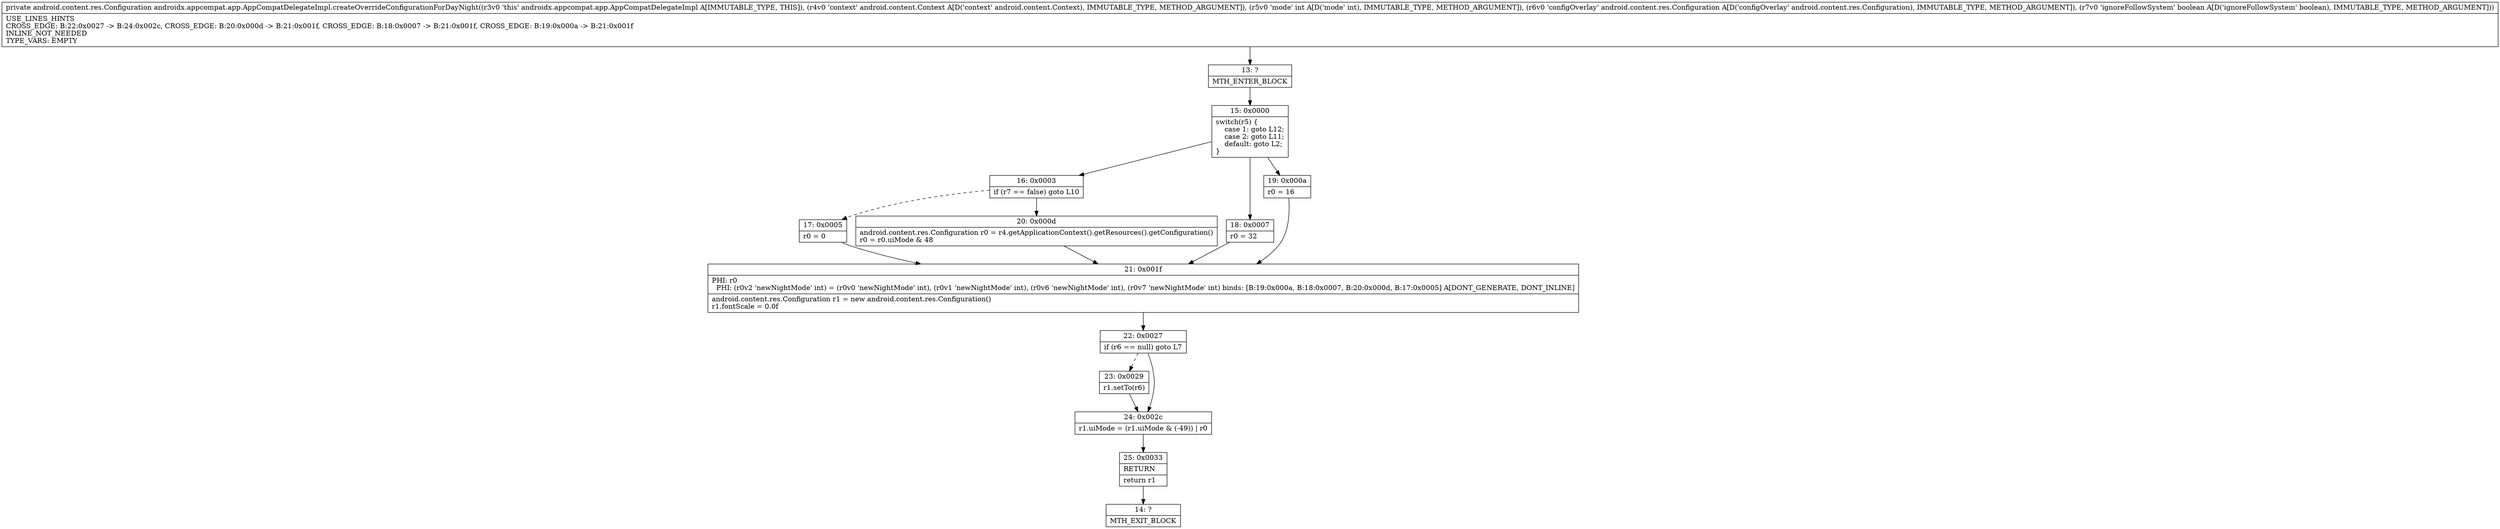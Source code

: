 digraph "CFG forandroidx.appcompat.app.AppCompatDelegateImpl.createOverrideConfigurationForDayNight(Landroid\/content\/Context;ILandroid\/content\/res\/Configuration;Z)Landroid\/content\/res\/Configuration;" {
Node_13 [shape=record,label="{13\:\ ?|MTH_ENTER_BLOCK\l}"];
Node_15 [shape=record,label="{15\:\ 0x0000|switch(r5) \{\l    case 1: goto L12;\l    case 2: goto L11;\l    default: goto L2;\l\}\l}"];
Node_16 [shape=record,label="{16\:\ 0x0003|if (r7 == false) goto L10\l}"];
Node_17 [shape=record,label="{17\:\ 0x0005|r0 = 0\l}"];
Node_21 [shape=record,label="{21\:\ 0x001f|PHI: r0 \l  PHI: (r0v2 'newNightMode' int) = (r0v0 'newNightMode' int), (r0v1 'newNightMode' int), (r0v6 'newNightMode' int), (r0v7 'newNightMode' int) binds: [B:19:0x000a, B:18:0x0007, B:20:0x000d, B:17:0x0005] A[DONT_GENERATE, DONT_INLINE]\l|android.content.res.Configuration r1 = new android.content.res.Configuration()\lr1.fontScale = 0.0f\l}"];
Node_22 [shape=record,label="{22\:\ 0x0027|if (r6 == null) goto L7\l}"];
Node_23 [shape=record,label="{23\:\ 0x0029|r1.setTo(r6)\l}"];
Node_24 [shape=record,label="{24\:\ 0x002c|r1.uiMode = (r1.uiMode & (\-49)) \| r0\l}"];
Node_25 [shape=record,label="{25\:\ 0x0033|RETURN\l|return r1\l}"];
Node_14 [shape=record,label="{14\:\ ?|MTH_EXIT_BLOCK\l}"];
Node_20 [shape=record,label="{20\:\ 0x000d|android.content.res.Configuration r0 = r4.getApplicationContext().getResources().getConfiguration()\lr0 = r0.uiMode & 48\l}"];
Node_18 [shape=record,label="{18\:\ 0x0007|r0 = 32\l}"];
Node_19 [shape=record,label="{19\:\ 0x000a|r0 = 16\l}"];
MethodNode[shape=record,label="{private android.content.res.Configuration androidx.appcompat.app.AppCompatDelegateImpl.createOverrideConfigurationForDayNight((r3v0 'this' androidx.appcompat.app.AppCompatDelegateImpl A[IMMUTABLE_TYPE, THIS]), (r4v0 'context' android.content.Context A[D('context' android.content.Context), IMMUTABLE_TYPE, METHOD_ARGUMENT]), (r5v0 'mode' int A[D('mode' int), IMMUTABLE_TYPE, METHOD_ARGUMENT]), (r6v0 'configOverlay' android.content.res.Configuration A[D('configOverlay' android.content.res.Configuration), IMMUTABLE_TYPE, METHOD_ARGUMENT]), (r7v0 'ignoreFollowSystem' boolean A[D('ignoreFollowSystem' boolean), IMMUTABLE_TYPE, METHOD_ARGUMENT]))  | USE_LINES_HINTS\lCROSS_EDGE: B:22:0x0027 \-\> B:24:0x002c, CROSS_EDGE: B:20:0x000d \-\> B:21:0x001f, CROSS_EDGE: B:18:0x0007 \-\> B:21:0x001f, CROSS_EDGE: B:19:0x000a \-\> B:21:0x001f\lINLINE_NOT_NEEDED\lTYPE_VARS: EMPTY\l}"];
MethodNode -> Node_13;Node_13 -> Node_15;
Node_15 -> Node_16;
Node_15 -> Node_18;
Node_15 -> Node_19;
Node_16 -> Node_17[style=dashed];
Node_16 -> Node_20;
Node_17 -> Node_21;
Node_21 -> Node_22;
Node_22 -> Node_23[style=dashed];
Node_22 -> Node_24;
Node_23 -> Node_24;
Node_24 -> Node_25;
Node_25 -> Node_14;
Node_20 -> Node_21;
Node_18 -> Node_21;
Node_19 -> Node_21;
}

